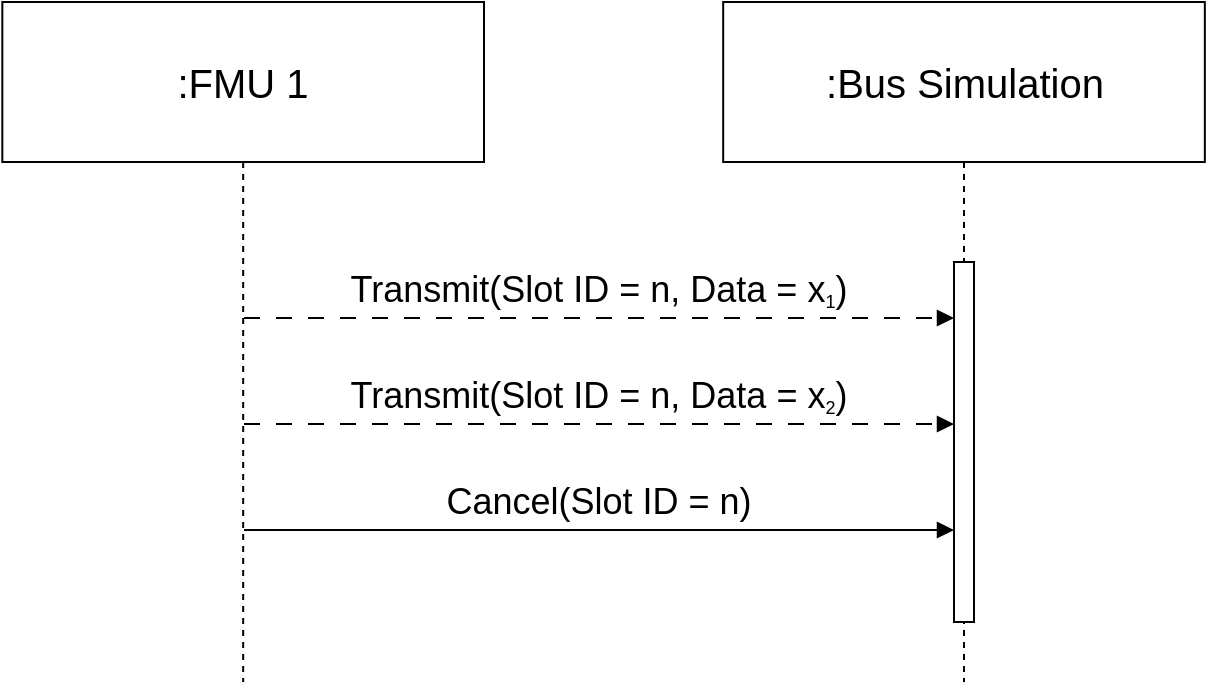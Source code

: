 <mxfile version="24.2.8" type="device">
  <diagram name="Page-1" id="dLMWYPuGLznFX2xjgWWH">
    <mxGraphModel dx="1002" dy="577" grid="1" gridSize="10" guides="1" tooltips="1" connect="1" arrows="1" fold="1" page="1" pageScale="1" pageWidth="850" pageHeight="1100" math="0" shadow="0">
      <root>
        <mxCell id="0" />
        <mxCell id="1" parent="0" />
        <mxCell id="K_93MQcQCd8FGHe1F_AO-3" value="&lt;font style=&quot;font-size: 20px;&quot;&gt;:FMU 1&lt;/font&gt;" style="shape=umlLifeline;perimeter=lifelinePerimeter;whiteSpace=wrap;html=1;container=1;dropTarget=0;collapsible=0;recursiveResize=0;outlineConnect=0;portConstraint=eastwest;newEdgeStyle={&quot;curved&quot;:0,&quot;rounded&quot;:0};size=80;" parent="1" vertex="1">
          <mxGeometry x="319.17" y="1040" width="240.83" height="340" as="geometry" />
        </mxCell>
        <mxCell id="K_93MQcQCd8FGHe1F_AO-5" value="&lt;font style=&quot;font-size: 20px;&quot;&gt;:Bus Simulation&lt;/font&gt;" style="shape=umlLifeline;perimeter=lifelinePerimeter;whiteSpace=wrap;html=1;container=1;dropTarget=0;collapsible=0;recursiveResize=0;outlineConnect=0;portConstraint=eastwest;newEdgeStyle={&quot;curved&quot;:0,&quot;rounded&quot;:0};size=80;" parent="1" vertex="1">
          <mxGeometry x="679.59" y="1040" width="240.83" height="340" as="geometry" />
        </mxCell>
        <mxCell id="K_93MQcQCd8FGHe1F_AO-6" value="" style="html=1;points=[[0,0,0,0,5],[0,1,0,0,-5],[1,0,0,0,5],[1,1,0,0,-5]];perimeter=orthogonalPerimeter;outlineConnect=0;targetShapes=umlLifeline;portConstraint=eastwest;newEdgeStyle={&quot;curved&quot;:0,&quot;rounded&quot;:0};fillColor=default;" parent="K_93MQcQCd8FGHe1F_AO-5" vertex="1">
          <mxGeometry x="115.41" y="130" width="10" height="180" as="geometry" />
        </mxCell>
        <mxCell id="K_93MQcQCd8FGHe1F_AO-7" value="&lt;font style=&quot;&quot;&gt;&lt;span style=&quot;font-size: 18px;&quot;&gt;Transmit(Slot ID = n, Data = x&lt;/span&gt;&lt;sub style=&quot;&quot;&gt;&lt;font style=&quot;font-size: 9px;&quot;&gt;1&lt;/font&gt;&lt;/sub&gt;&lt;span style=&quot;font-size: 18px;&quot;&gt;)&lt;/span&gt;&lt;/font&gt;" style="html=1;verticalAlign=bottom;endArrow=block;curved=0;rounded=0;dashed=1;dashPattern=8 8;" parent="1" edge="1">
          <mxGeometry width="80" relative="1" as="geometry">
            <mxPoint x="439.998" y="1198" as="sourcePoint" />
            <mxPoint x="795" y="1198" as="targetPoint" />
            <Array as="points" />
          </mxGeometry>
        </mxCell>
        <mxCell id="K_93MQcQCd8FGHe1F_AO-17" value="" style="ellipse;whiteSpace=wrap;html=1;align=center;aspect=fixed;fillColor=none;strokeColor=none;resizable=0;perimeter=centerPerimeter;rotatable=0;allowArrows=0;points=[];outlineConnect=1;" parent="1" vertex="1">
          <mxGeometry x="860" y="1263" width="10" height="10" as="geometry" />
        </mxCell>
        <mxCell id="Dh0hu46nk9tGdzloWWqa-1" value="&lt;font style=&quot;&quot;&gt;&lt;span style=&quot;font-size: 18px;&quot;&gt;Transmit(&lt;/span&gt;&lt;span style=&quot;font-size: 18px;&quot;&gt;Slot ID = n, Data =&amp;nbsp;&lt;/span&gt;&lt;span style=&quot;font-size: 18px;&quot;&gt;x&lt;/span&gt;&lt;sub style=&quot;&quot;&gt;&lt;font style=&quot;font-size: 9px;&quot;&gt;2&lt;/font&gt;&lt;/sub&gt;&lt;span style=&quot;font-size: 18px;&quot;&gt;)&lt;/span&gt;&lt;/font&gt;" style="html=1;verticalAlign=bottom;endArrow=block;curved=0;rounded=0;dashed=1;dashPattern=8 8;" parent="1" edge="1">
          <mxGeometry width="80" relative="1" as="geometry">
            <mxPoint x="439.998" y="1251" as="sourcePoint" />
            <mxPoint x="795" y="1251" as="targetPoint" />
            <Array as="points" />
          </mxGeometry>
        </mxCell>
        <mxCell id="Dh0hu46nk9tGdzloWWqa-2" value="&lt;font style=&quot;&quot;&gt;&lt;span style=&quot;font-size: 18px;&quot;&gt;Cancel(&lt;/span&gt;&lt;span style=&quot;font-size: 18px;&quot;&gt;Slot ID = n&lt;/span&gt;&lt;span style=&quot;font-size: 18px;&quot;&gt;)&lt;/span&gt;&lt;/font&gt;" style="html=1;verticalAlign=bottom;endArrow=block;curved=0;rounded=0;" parent="1" edge="1">
          <mxGeometry width="80" relative="1" as="geometry">
            <mxPoint x="439.998" y="1304" as="sourcePoint" />
            <mxPoint x="795" y="1304" as="targetPoint" />
            <Array as="points" />
          </mxGeometry>
        </mxCell>
      </root>
    </mxGraphModel>
  </diagram>
</mxfile>
